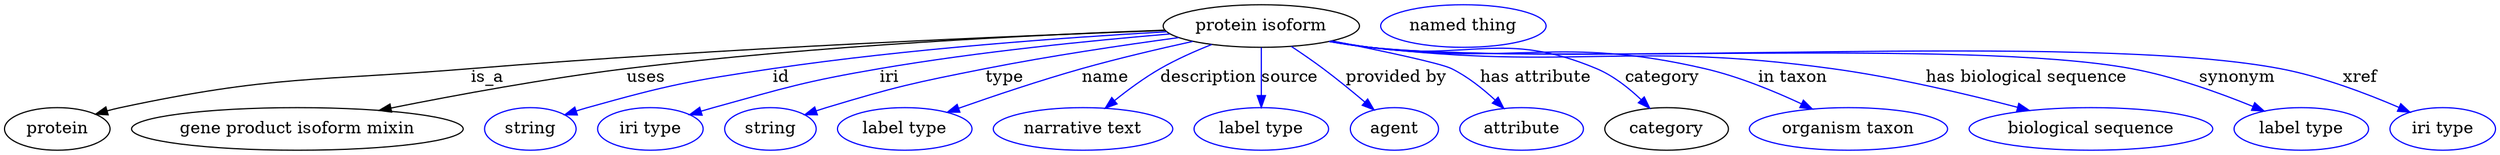 digraph {
	graph [bb="0,0,2095.4,123"];
	node [label="\N"];
	"protein isoform"	 [height=0.5,
		label="protein isoform",
		pos="1057.2,105",
		width=2.2929];
	protein	 [height=0.5,
		pos="44.196,18",
		width=1.2277];
	"protein isoform" -> protein	 [label=is_a,
		lp="414.2,61.5",
		pos="e,76.674,30.277 975.67,101.94 851.39,96.964 607.12,85.925 400.2,69 265.18,57.957 229.45,65.29 97.196,36 93.617,35.207 89.943,34.258 \
86.278,33.214"];
	"gene product isoform mixin"	 [height=0.5,
		pos="246.2,18",
		width=3.8816];
	"protein isoform" -> "gene product isoform mixin"	 [label=uses,
		lp="540.7,61.5",
		pos="e,317.85,33.469 975.2,102.36 870.3,98.327 683.18,88.886 524.2,69 457.73,60.686 383.11,46.738 327.92,35.528"];
	id	 [color=blue,
		height=0.5,
		label=string,
		pos="442.2,18",
		width=1.0652];
	"protein isoform" -> id	 [color=blue,
		label=id,
		lp="655.2,61.5",
		pos="e,471.4,29.763 976.93,100.74 894.22,95.702 761.72,85.792 648.2,69 577.23,58.503 559.09,55.986 490.2,36 487.22,35.135 484.16,34.172 \
481.09,33.153",
		style=solid];
	iri	 [color=blue,
		height=0.5,
		label="iri type",
		pos="543.2,18",
		width=1.2277];
	"protein isoform" -> iri	 [color=blue,
		label=iri,
		lp="748.2,61.5",
		pos="e,576.75,29.731 979.66,98.676 915.26,92.83 821.4,82.934 740.2,69 675.91,57.969 659.98,53.666 597.2,36 593.66,35.005 590.01,33.919 \
586.36,32.789",
		style=solid];
	type	 [color=blue,
		height=0.5,
		label=string,
		pos="644.2,18",
		width=1.0652];
	"protein isoform" -> type	 [color=blue,
		label=type,
		lp="836.2,61.5",
		pos="e,673.33,29.811 984.45,96.369 909.71,86.327 790.57,67.038 691.2,36 688.46,35.145 685.65,34.214 682.84,33.24",
		style=solid];
	name	 [color=blue,
		height=0.5,
		label="label type",
		pos="757.2,18",
		width=1.5707];
	"protein isoform" -> name	 [color=blue,
		label=name,
		lp="927.2,61.5",
		pos="e,794.19,31.641 998.45,92.223 970.63,85.835 937.04,77.634 907.2,69 872.18,58.869 833.22,45.561 803.79,35.079",
		style=solid];
	description	 [color=blue,
		height=0.5,
		label="narrative text",
		pos="907.2,18",
		width=2.0943];
	"protein isoform" -> description	 [color=blue,
		label=description,
		lp="1012.2,61.5",
		pos="e,926.34,35.579 1013.6,89.49 999.68,83.812 984.43,76.835 971.2,69 958.34,61.385 945.24,51.418 934.27,42.317",
		style=solid];
	source	 [color=blue,
		height=0.5,
		label="label type",
		pos="1057.2,18",
		width=1.5707];
	"protein isoform" -> source	 [color=blue,
		label=source,
		lp="1081.7,61.5",
		pos="e,1057.2,36.003 1057.2,86.974 1057.2,75.192 1057.2,59.561 1057.2,46.158",
		style=solid];
	"provided by"	 [color=blue,
		height=0.5,
		label=agent,
		pos="1169.2,18",
		width=1.0291];
	"protein isoform" -> "provided by"	 [color=blue,
		label="provided by",
		lp="1171.7,61.5",
		pos="e,1151.8,33.951 1083.8,87.829 1092.4,82.051 1101.8,75.435 1110.2,69 1121.7,60.13 1134,49.709 1144.3,40.607",
		style=solid];
	"has attribute"	 [color=blue,
		height=0.5,
		label=attribute,
		pos="1276.2,18",
		width=1.4443];
	"protein isoform" -> "has attribute"	 [color=blue,
		label="has attribute",
		lp="1287.2,61.5",
		pos="e,1260.6,35.662 1118.3,92.863 1159.9,84.332 1209.1,73.643 1218.2,69 1231.1,62.411 1243.5,52.26 1253.5,42.745",
		style=solid];
	category	 [height=0.5,
		pos="1398.2,18",
		width=1.4443];
	"protein isoform" -> category	 [color=blue,
		label=category,
		lp="1394.2,61.5",
		pos="e,1383.3,35.339 1116.3,92.416 1126.9,90.415 1137.8,88.511 1148.2,87 1232.1,74.755 1260.1,101.99 1338.2,69 1352.4,63.01 1365.7,52.415 \
1376.2,42.429",
		style=solid];
	"in taxon"	 [color=blue,
		height=0.5,
		label="organism taxon",
		pos="1551.2,18",
		width=2.3109];
	"protein isoform" -> "in taxon"	 [color=blue,
		label="in taxon",
		lp="1504.2,61.5",
		pos="e,1519.6,34.794 1115.8,92.241 1126.5,90.234 1137.7,88.373 1148.2,87 1272.7,70.78 1308,97.792 1430.2,69 1458,62.454 1487.5,50.106 \
1510.5,39.2",
		style=solid];
	"has biological sequence"	 [color=blue,
		height=0.5,
		label="biological sequence",
		pos="1755.2,18",
		width=2.8525];
	"protein isoform" -> "has biological sequence"	 [color=blue,
		label="has biological sequence",
		lp="1701.7,61.5",
		pos="e,1701.5,33.467 1115.2,92.179 1126.1,90.152 1137.5,88.3 1148.2,87 1320,66.15 1365.8,92.813 1537.2,69 1589.9,61.682 1648.5,47.615 \
1691.7,36.106",
		style=solid];
	synonym	 [color=blue,
		height=0.5,
		label="label type",
		pos="1932.2,18",
		width=1.5707];
	"protein isoform" -> synonym	 [color=blue,
		label=synonym,
		lp="1875.2,61.5",
		pos="e,1900.3,32.881 1115.2,92.019 1126.1,90.008 1137.5,88.202 1148.2,87 1290.3,71.076 1650.8,95.649 1791.2,69 1825.9,62.423 1863.3,48.517 \
1890.9,36.885",
		style=solid];
	xref	 [color=blue,
		height=0.5,
		label="iri type",
		pos="2051.2,18",
		width=1.2277];
	"protein isoform" -> xref	 [color=blue,
		label=xref,
		lp="1977.7,61.5",
		pos="e,2022.2,31.723 1114.7,92.07 1125.8,90.027 1137.3,88.196 1148.2,87 1316.8,68.477 1744.5,100.44 1911.2,69 1946.8,62.286 1985.3,47.664 \
2012.9,35.791",
		style=solid];
	"named thing_category"	 [color=blue,
		height=0.5,
		label="named thing",
		pos="1227.2,105",
		width=1.9318];
}
